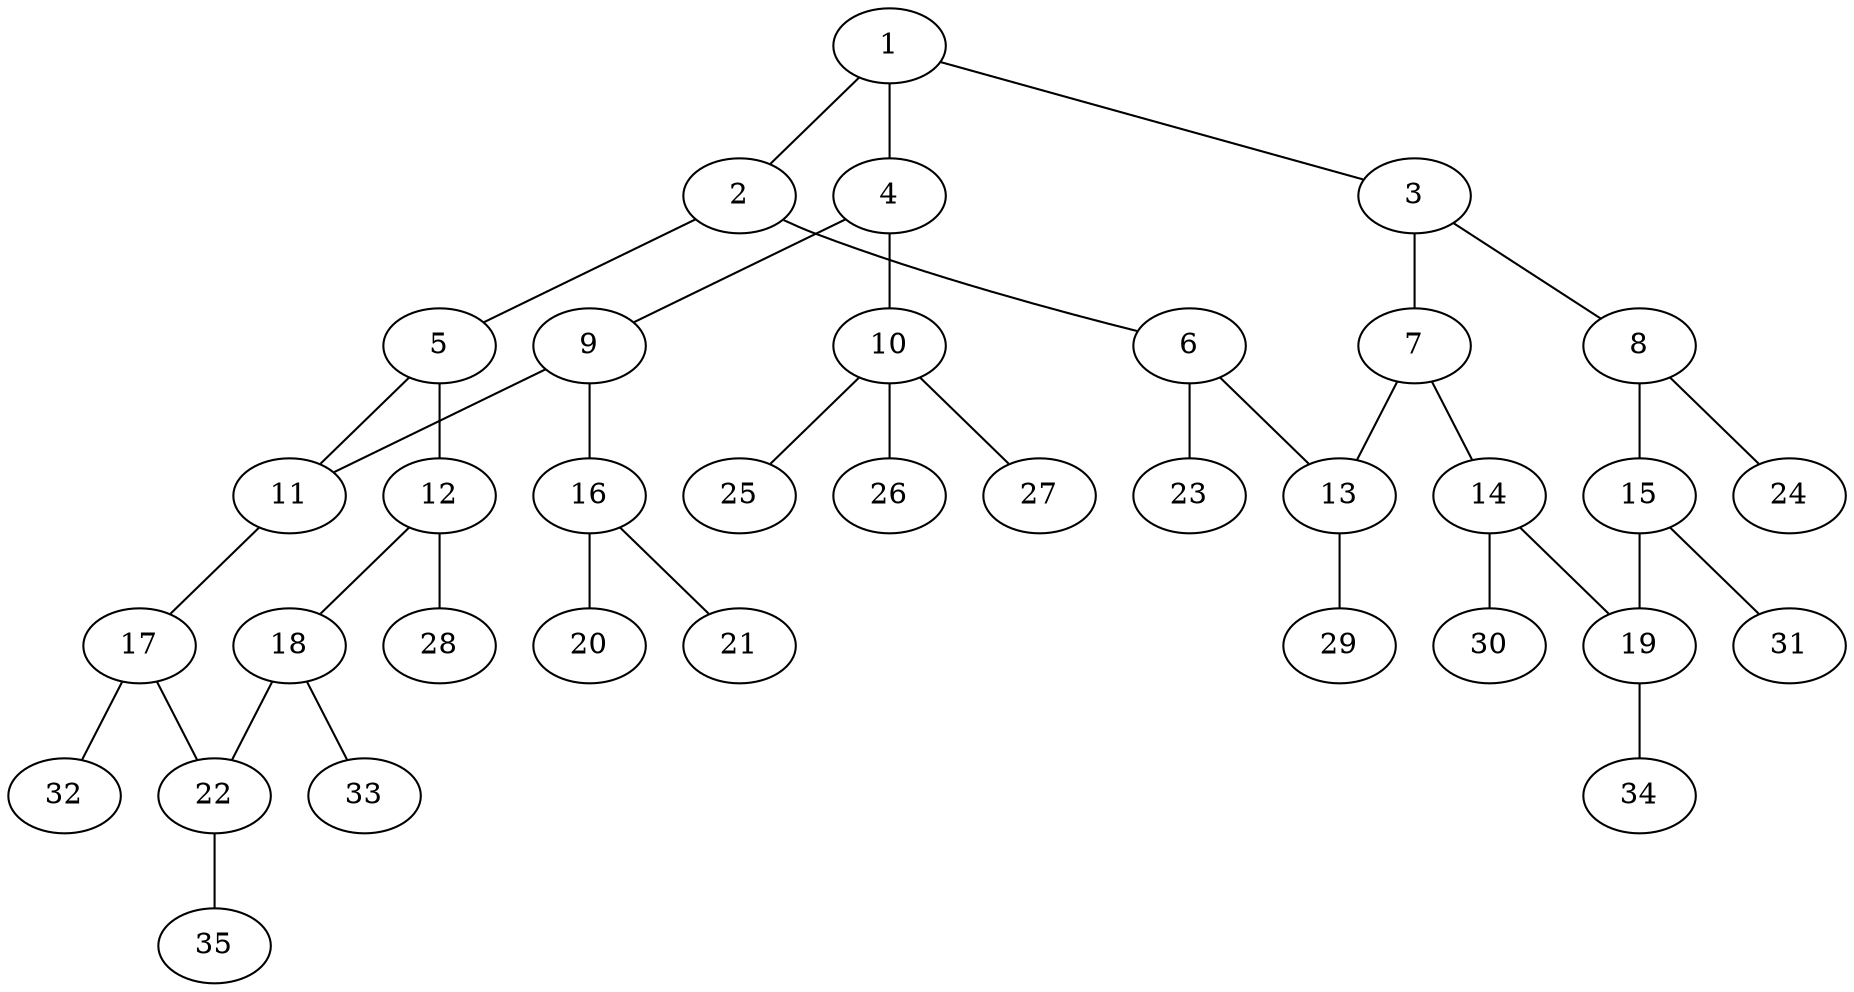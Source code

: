 graph molecule_765 {
	1	 [chem=C];
	2	 [chem=C];
	1 -- 2	 [valence=2];
	3	 [chem=C];
	1 -- 3	 [valence=1];
	4	 [chem=C];
	1 -- 4	 [valence=1];
	5	 [chem=C];
	2 -- 5	 [valence=1];
	6	 [chem=C];
	2 -- 6	 [valence=1];
	7	 [chem=C];
	3 -- 7	 [valence=2];
	8	 [chem=C];
	3 -- 8	 [valence=1];
	9	 [chem=C];
	4 -- 9	 [valence=2];
	10	 [chem=C];
	4 -- 10	 [valence=1];
	11	 [chem=C];
	5 -- 11	 [valence=2];
	12	 [chem=C];
	5 -- 12	 [valence=1];
	13	 [chem=C];
	6 -- 13	 [valence=2];
	23	 [chem=H];
	6 -- 23	 [valence=1];
	7 -- 13	 [valence=1];
	14	 [chem=C];
	7 -- 14	 [valence=1];
	15	 [chem=C];
	8 -- 15	 [valence=2];
	24	 [chem=H];
	8 -- 24	 [valence=1];
	9 -- 11	 [valence=1];
	16	 [chem=N];
	9 -- 16	 [valence=1];
	25	 [chem=H];
	10 -- 25	 [valence=1];
	26	 [chem=H];
	10 -- 26	 [valence=1];
	27	 [chem=H];
	10 -- 27	 [valence=1];
	17	 [chem=C];
	11 -- 17	 [valence=1];
	18	 [chem=C];
	12 -- 18	 [valence=2];
	28	 [chem=H];
	12 -- 28	 [valence=1];
	29	 [chem=H];
	13 -- 29	 [valence=1];
	19	 [chem=C];
	14 -- 19	 [valence=2];
	30	 [chem=H];
	14 -- 30	 [valence=1];
	15 -- 19	 [valence=1];
	31	 [chem=H];
	15 -- 31	 [valence=1];
	20	 [chem=O];
	16 -- 20	 [valence=2];
	21	 [chem=O];
	16 -- 21	 [valence=1];
	22	 [chem=C];
	17 -- 22	 [valence=2];
	32	 [chem=H];
	17 -- 32	 [valence=1];
	18 -- 22	 [valence=1];
	33	 [chem=H];
	18 -- 33	 [valence=1];
	34	 [chem=H];
	19 -- 34	 [valence=1];
	35	 [chem=H];
	22 -- 35	 [valence=1];
}
